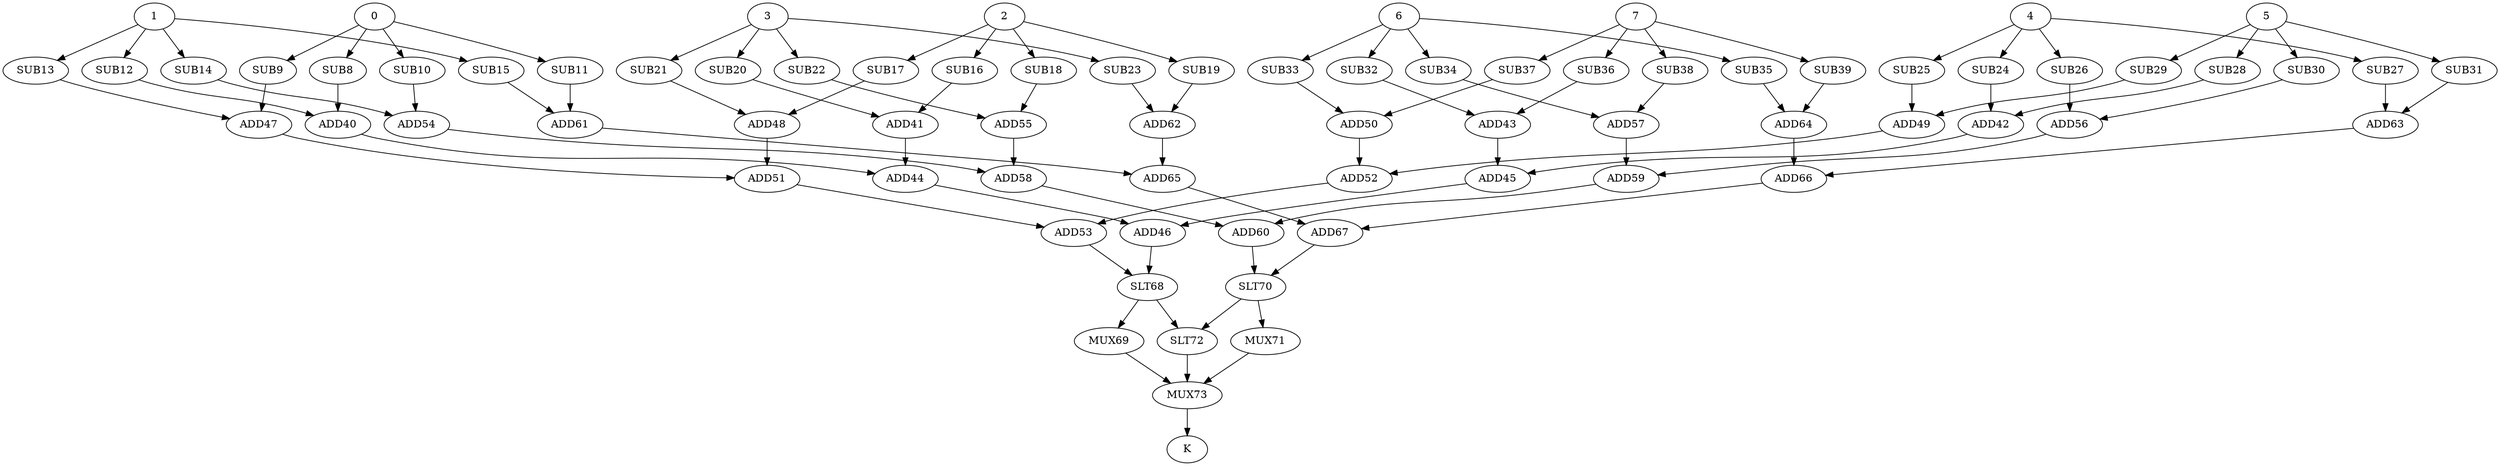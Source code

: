 strict digraph  {
0;
8 [label=SUB8];
9 [label=SUB9];
10 [label=SUB10];
11 [label=SUB11];
1;
12 [label=SUB12];
13 [label=SUB13];
14 [label=SUB14];
15 [label=SUB15];
2;
16 [label=SUB16];
17 [label=SUB17];
18 [label=SUB18];
19 [label=SUB19];
3;
20 [label=SUB20];
21 [label=SUB21];
22 [label=SUB22];
23 [label=SUB23];
4;
24 [label=SUB24];
25 [label=SUB25];
26 [label=SUB26];
27 [label=SUB27];
5;
28 [label=SUB28];
29 [label=SUB29];
30 [label=SUB30];
31 [label=SUB31];
6;
32 [label=SUB32];
33 [label=SUB33];
34 [label=SUB34];
35 [label=SUB35];
7;
36 [label=SUB36];
37 [label=SUB37];
38 [label=SUB38];
39 [label=SUB39];
40 [label=ADD40];
41 [label=ADD41];
42 [label=ADD42];
43 [label=ADD43];
44 [label=ADD44];
45 [label=ADD45];
46 [label=ADD46];
47 [label=ADD47];
48 [label=ADD48];
49 [label=ADD49];
50 [label=ADD50];
51 [label=ADD51];
52 [label=ADD52];
53 [label=ADD53];
54 [label=ADD54];
55 [label=ADD55];
56 [label=ADD56];
57 [label=ADD57];
58 [label=ADD58];
59 [label=ADD59];
60 [label=ADD60];
61 [label=ADD61];
62 [label=ADD62];
63 [label=ADD63];
64 [label=ADD64];
65 [label=ADD65];
66 [label=ADD66];
67 [label=ADD67];
68 [label=SLT68];
69 [label=MUX69];
70 [label=SLT70];
71 [label=MUX71];
72 [label=SLT72];
73 [label=MUX73];
74 [label=K];
0 -> 8;
0 -> 9;
0 -> 10;
0 -> 11;
8 -> 40;
9 -> 47;
10 -> 54;
11 -> 61;
1 -> 12;
1 -> 13;
1 -> 14;
1 -> 15;
12 -> 40;
13 -> 47;
14 -> 54;
15 -> 61;
2 -> 16;
2 -> 17;
2 -> 18;
2 -> 19;
16 -> 41;
17 -> 48;
18 -> 55;
19 -> 62;
3 -> 20;
3 -> 21;
3 -> 22;
3 -> 23;
20 -> 41;
21 -> 48;
22 -> 55;
23 -> 62;
4 -> 24;
4 -> 25;
4 -> 26;
4 -> 27;
24 -> 42;
25 -> 49;
26 -> 56;
27 -> 63;
5 -> 28;
5 -> 29;
5 -> 30;
5 -> 31;
28 -> 42;
29 -> 49;
30 -> 56;
31 -> 63;
6 -> 32;
6 -> 33;
6 -> 34;
6 -> 35;
32 -> 43;
33 -> 50;
34 -> 57;
35 -> 64;
7 -> 36;
7 -> 37;
7 -> 38;
7 -> 39;
36 -> 43;
37 -> 50;
38 -> 57;
39 -> 64;
40 -> 44;
41 -> 44;
42 -> 45;
43 -> 45;
44 -> 46;
45 -> 46;
46 -> 68;
47 -> 51;
48 -> 51;
49 -> 52;
50 -> 52;
51 -> 53;
52 -> 53;
53 -> 68;
54 -> 58;
55 -> 58;
56 -> 59;
57 -> 59;
58 -> 60;
59 -> 60;
60 -> 70;
61 -> 65;
62 -> 65;
63 -> 66;
64 -> 66;
65 -> 67;
66 -> 67;
67 -> 70;
68 -> 69;
68 -> 72;
69 -> 73;
70 -> 71;
70 -> 72;
71 -> 73;
72 -> 73;
73 -> 74;
}
